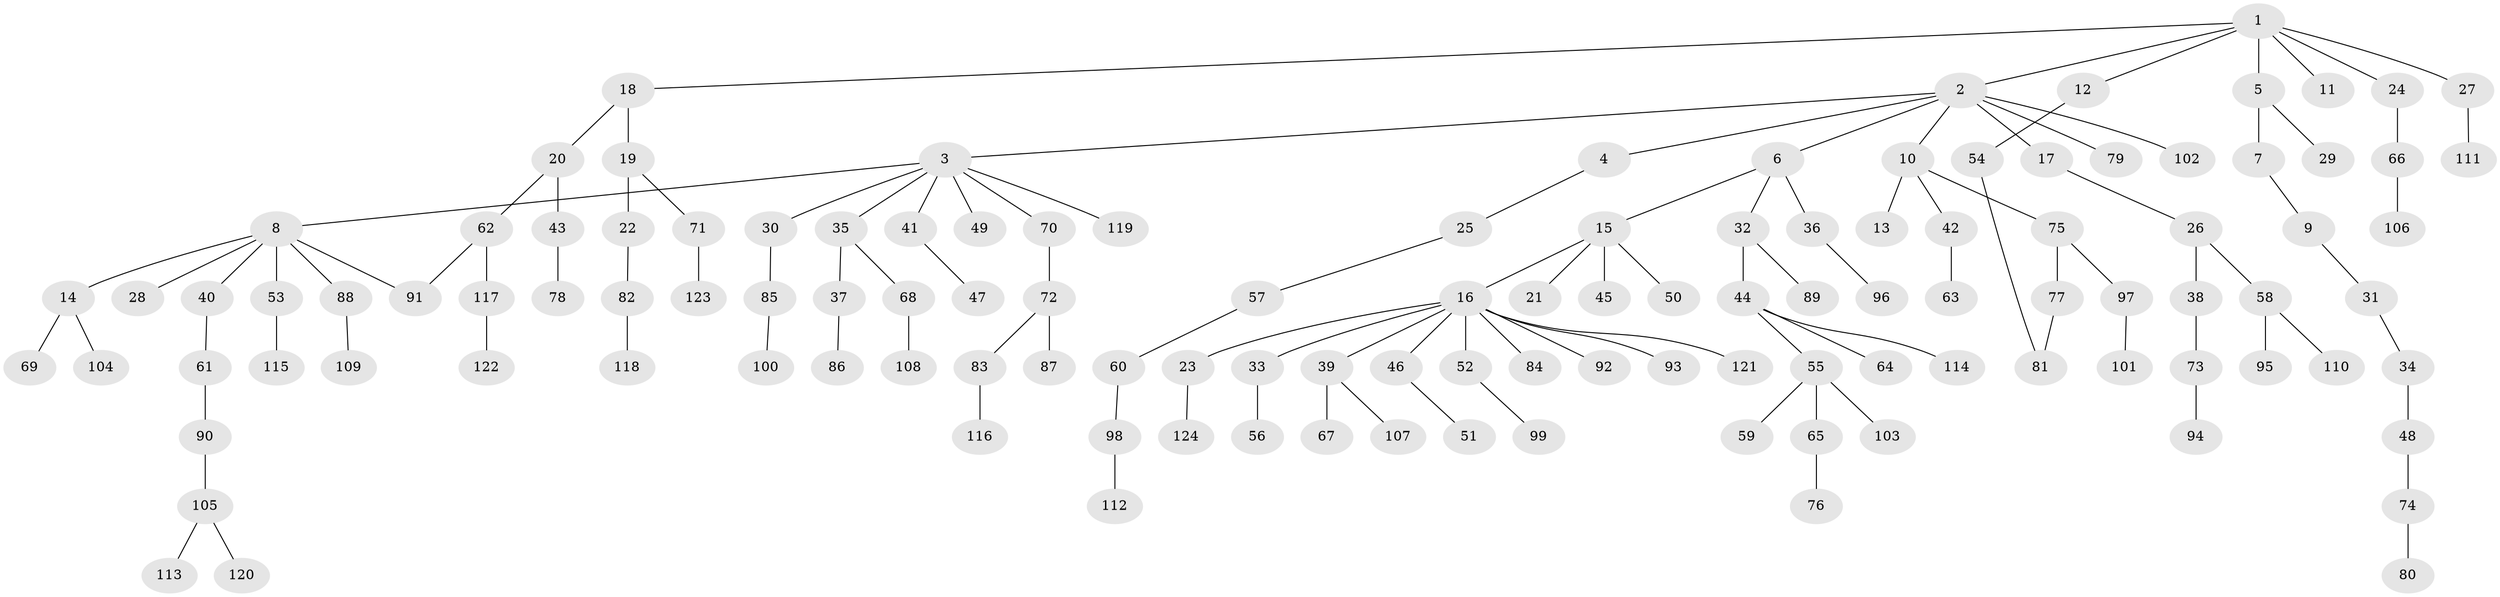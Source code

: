 // Generated by graph-tools (version 1.1) at 2025/01/03/09/25 03:01:06]
// undirected, 124 vertices, 125 edges
graph export_dot {
graph [start="1"]
  node [color=gray90,style=filled];
  1;
  2;
  3;
  4;
  5;
  6;
  7;
  8;
  9;
  10;
  11;
  12;
  13;
  14;
  15;
  16;
  17;
  18;
  19;
  20;
  21;
  22;
  23;
  24;
  25;
  26;
  27;
  28;
  29;
  30;
  31;
  32;
  33;
  34;
  35;
  36;
  37;
  38;
  39;
  40;
  41;
  42;
  43;
  44;
  45;
  46;
  47;
  48;
  49;
  50;
  51;
  52;
  53;
  54;
  55;
  56;
  57;
  58;
  59;
  60;
  61;
  62;
  63;
  64;
  65;
  66;
  67;
  68;
  69;
  70;
  71;
  72;
  73;
  74;
  75;
  76;
  77;
  78;
  79;
  80;
  81;
  82;
  83;
  84;
  85;
  86;
  87;
  88;
  89;
  90;
  91;
  92;
  93;
  94;
  95;
  96;
  97;
  98;
  99;
  100;
  101;
  102;
  103;
  104;
  105;
  106;
  107;
  108;
  109;
  110;
  111;
  112;
  113;
  114;
  115;
  116;
  117;
  118;
  119;
  120;
  121;
  122;
  123;
  124;
  1 -- 2;
  1 -- 5;
  1 -- 11;
  1 -- 12;
  1 -- 18;
  1 -- 24;
  1 -- 27;
  2 -- 3;
  2 -- 4;
  2 -- 6;
  2 -- 10;
  2 -- 17;
  2 -- 79;
  2 -- 102;
  3 -- 8;
  3 -- 30;
  3 -- 35;
  3 -- 41;
  3 -- 49;
  3 -- 70;
  3 -- 119;
  4 -- 25;
  5 -- 7;
  5 -- 29;
  6 -- 15;
  6 -- 32;
  6 -- 36;
  7 -- 9;
  8 -- 14;
  8 -- 28;
  8 -- 40;
  8 -- 53;
  8 -- 88;
  8 -- 91;
  9 -- 31;
  10 -- 13;
  10 -- 42;
  10 -- 75;
  12 -- 54;
  14 -- 69;
  14 -- 104;
  15 -- 16;
  15 -- 21;
  15 -- 45;
  15 -- 50;
  16 -- 23;
  16 -- 33;
  16 -- 39;
  16 -- 46;
  16 -- 52;
  16 -- 84;
  16 -- 92;
  16 -- 93;
  16 -- 121;
  17 -- 26;
  18 -- 19;
  18 -- 20;
  19 -- 22;
  19 -- 71;
  20 -- 43;
  20 -- 62;
  22 -- 82;
  23 -- 124;
  24 -- 66;
  25 -- 57;
  26 -- 38;
  26 -- 58;
  27 -- 111;
  30 -- 85;
  31 -- 34;
  32 -- 44;
  32 -- 89;
  33 -- 56;
  34 -- 48;
  35 -- 37;
  35 -- 68;
  36 -- 96;
  37 -- 86;
  38 -- 73;
  39 -- 67;
  39 -- 107;
  40 -- 61;
  41 -- 47;
  42 -- 63;
  43 -- 78;
  44 -- 55;
  44 -- 64;
  44 -- 114;
  46 -- 51;
  48 -- 74;
  52 -- 99;
  53 -- 115;
  54 -- 81;
  55 -- 59;
  55 -- 65;
  55 -- 103;
  57 -- 60;
  58 -- 95;
  58 -- 110;
  60 -- 98;
  61 -- 90;
  62 -- 91;
  62 -- 117;
  65 -- 76;
  66 -- 106;
  68 -- 108;
  70 -- 72;
  71 -- 123;
  72 -- 83;
  72 -- 87;
  73 -- 94;
  74 -- 80;
  75 -- 77;
  75 -- 97;
  77 -- 81;
  82 -- 118;
  83 -- 116;
  85 -- 100;
  88 -- 109;
  90 -- 105;
  97 -- 101;
  98 -- 112;
  105 -- 113;
  105 -- 120;
  117 -- 122;
}
